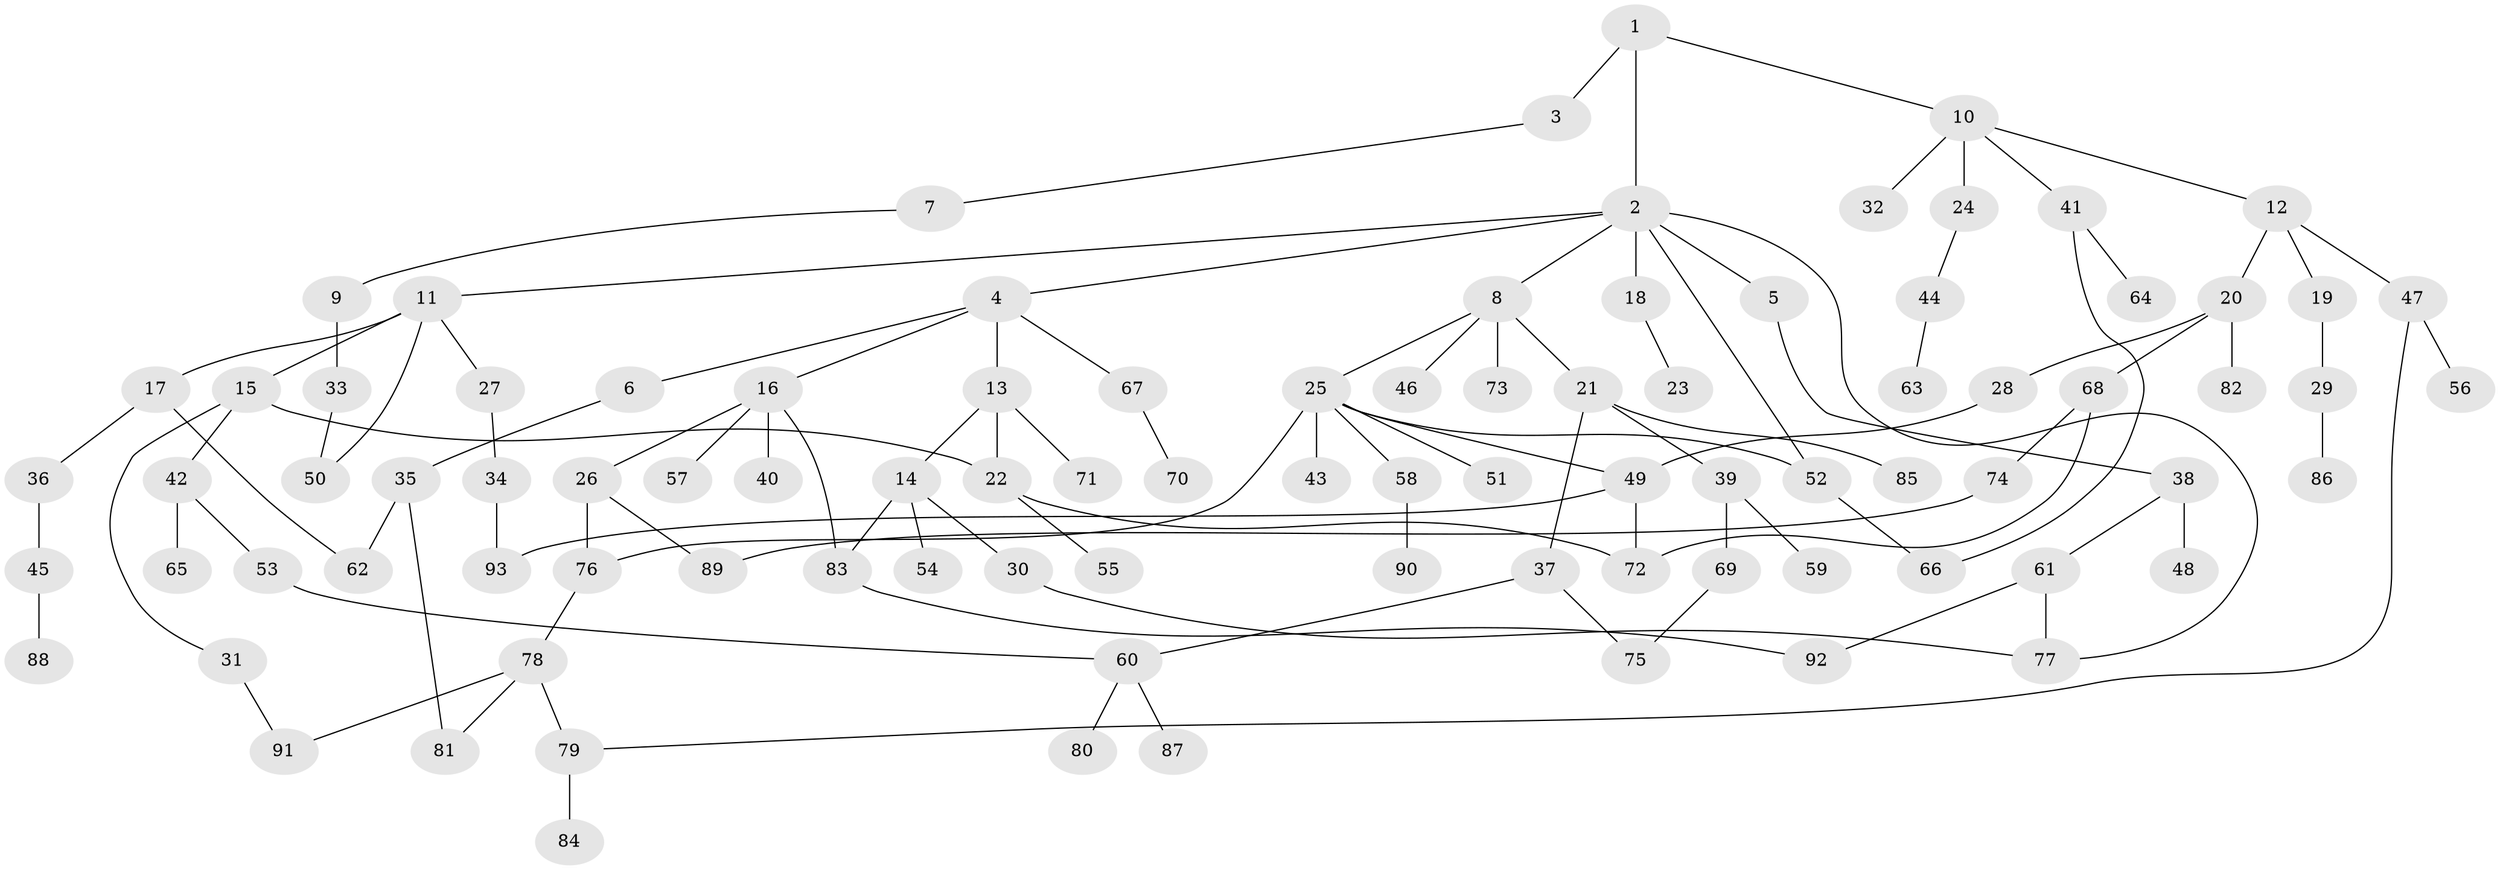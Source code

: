 // Generated by graph-tools (version 1.1) at 2025/34/03/09/25 02:34:25]
// undirected, 93 vertices, 112 edges
graph export_dot {
graph [start="1"]
  node [color=gray90,style=filled];
  1;
  2;
  3;
  4;
  5;
  6;
  7;
  8;
  9;
  10;
  11;
  12;
  13;
  14;
  15;
  16;
  17;
  18;
  19;
  20;
  21;
  22;
  23;
  24;
  25;
  26;
  27;
  28;
  29;
  30;
  31;
  32;
  33;
  34;
  35;
  36;
  37;
  38;
  39;
  40;
  41;
  42;
  43;
  44;
  45;
  46;
  47;
  48;
  49;
  50;
  51;
  52;
  53;
  54;
  55;
  56;
  57;
  58;
  59;
  60;
  61;
  62;
  63;
  64;
  65;
  66;
  67;
  68;
  69;
  70;
  71;
  72;
  73;
  74;
  75;
  76;
  77;
  78;
  79;
  80;
  81;
  82;
  83;
  84;
  85;
  86;
  87;
  88;
  89;
  90;
  91;
  92;
  93;
  1 -- 2;
  1 -- 3;
  1 -- 10;
  2 -- 4;
  2 -- 5;
  2 -- 8;
  2 -- 11;
  2 -- 18;
  2 -- 52;
  2 -- 77;
  3 -- 7;
  4 -- 6;
  4 -- 13;
  4 -- 16;
  4 -- 67;
  5 -- 38;
  6 -- 35;
  7 -- 9;
  8 -- 21;
  8 -- 25;
  8 -- 46;
  8 -- 73;
  9 -- 33;
  10 -- 12;
  10 -- 24;
  10 -- 32;
  10 -- 41;
  11 -- 15;
  11 -- 17;
  11 -- 27;
  11 -- 50;
  12 -- 19;
  12 -- 20;
  12 -- 47;
  13 -- 14;
  13 -- 71;
  13 -- 22;
  14 -- 30;
  14 -- 54;
  14 -- 83;
  15 -- 22;
  15 -- 31;
  15 -- 42;
  16 -- 26;
  16 -- 40;
  16 -- 57;
  16 -- 83;
  17 -- 36;
  17 -- 62;
  18 -- 23;
  19 -- 29;
  20 -- 28;
  20 -- 68;
  20 -- 82;
  21 -- 37;
  21 -- 39;
  21 -- 85;
  22 -- 55;
  22 -- 72;
  24 -- 44;
  25 -- 43;
  25 -- 51;
  25 -- 58;
  25 -- 76;
  25 -- 49;
  25 -- 52;
  26 -- 89;
  26 -- 76;
  27 -- 34;
  28 -- 49;
  29 -- 86;
  30 -- 77;
  31 -- 91;
  33 -- 50;
  34 -- 93;
  35 -- 81;
  35 -- 62;
  36 -- 45;
  37 -- 60;
  37 -- 75;
  38 -- 48;
  38 -- 61;
  39 -- 59;
  39 -- 69;
  41 -- 64;
  41 -- 66;
  42 -- 53;
  42 -- 65;
  44 -- 63;
  45 -- 88;
  47 -- 56;
  47 -- 79;
  49 -- 93;
  49 -- 72;
  52 -- 66;
  53 -- 60;
  58 -- 90;
  60 -- 80;
  60 -- 87;
  61 -- 77;
  61 -- 92;
  67 -- 70;
  68 -- 74;
  68 -- 72;
  69 -- 75;
  74 -- 89;
  76 -- 78;
  78 -- 79;
  78 -- 91;
  78 -- 81;
  79 -- 84;
  83 -- 92;
}
